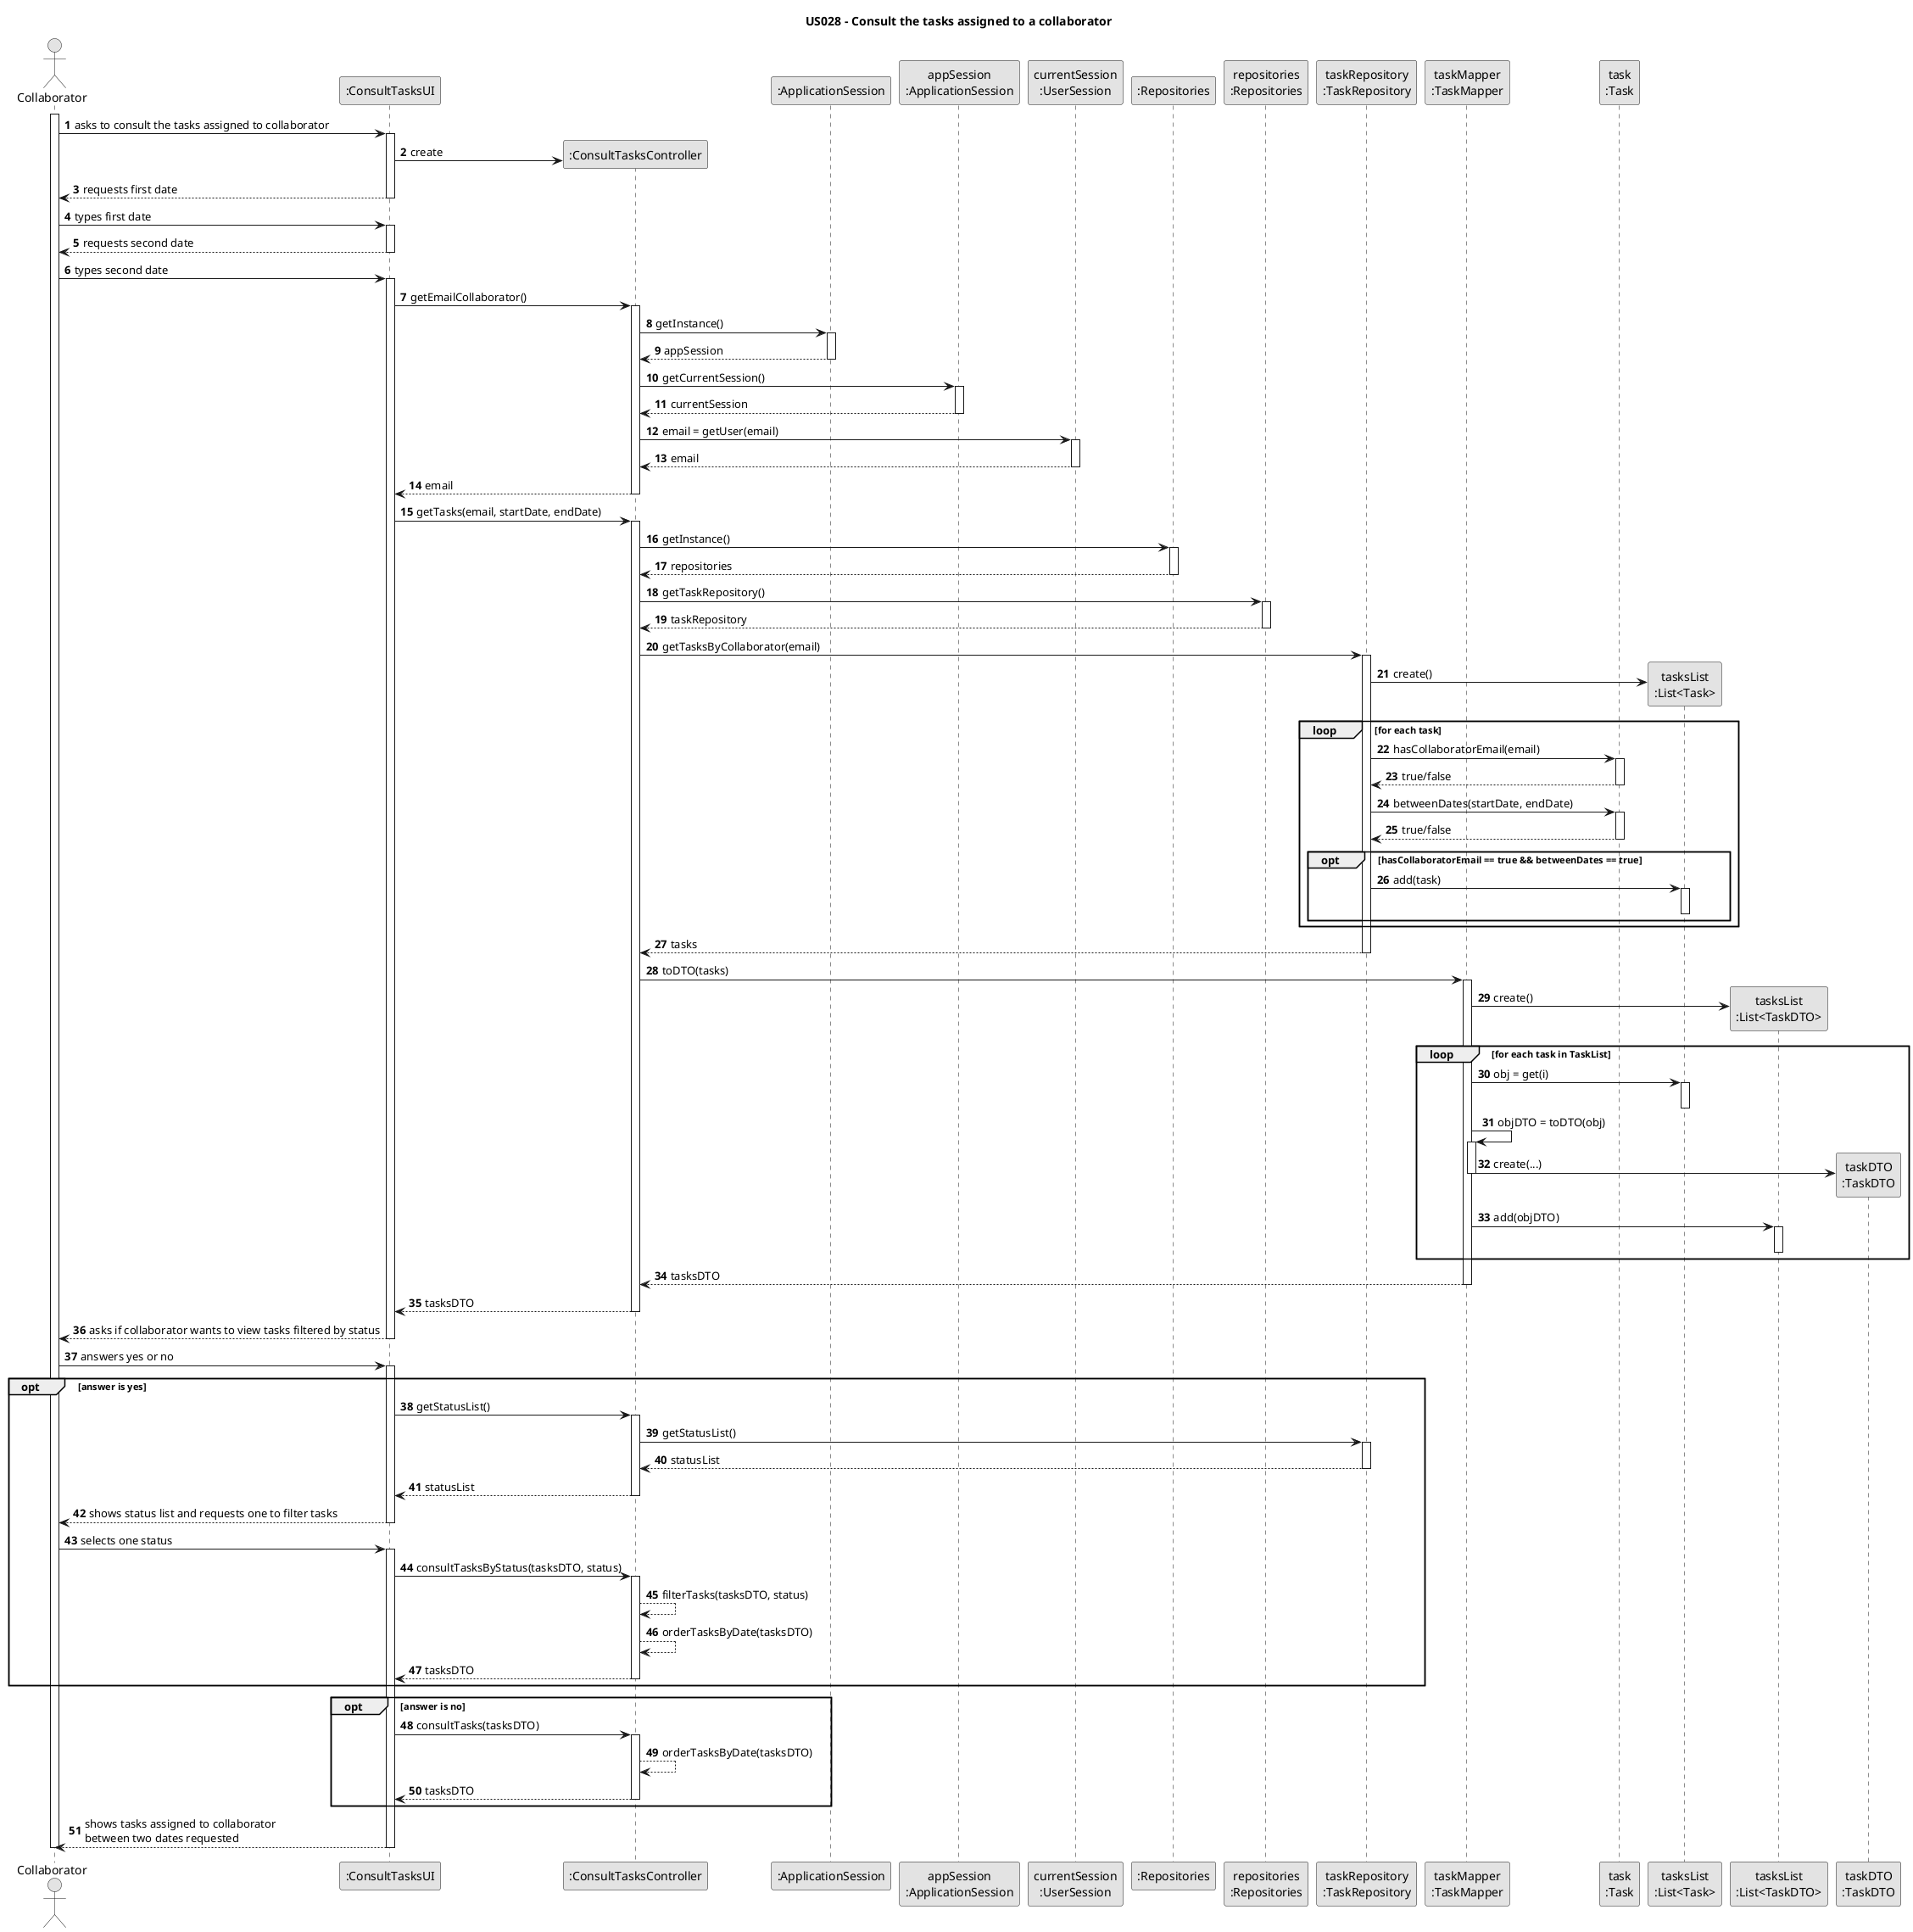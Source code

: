 @startuml
skinparam monochrome true
skinparam packageStyle rectangle
skinparam shadowing false

title US028 - Consult the tasks assigned to a collaborator

autonumber

actor "Collaborator" as Employee
participant ":ConsultTasksUI" as UI
participant ":ConsultTasksController" as CTRL
participant ":ApplicationSession" as _APP
participant "appSession\n:ApplicationSession" as APP
participant "currentSession\n:UserSession" as SESSION
participant ":Repositories" as RepositorySingleton
participant "repositories\n:Repositories" as PLAT
participant "taskRepository\n:TaskRepository" as TaskRepository
participant "taskMapper\n:TaskMapper" as TaskMapper
participant "task\n:Task" as Task
participant "tasksList\n:List<Task>" as TasksList
participant "tasksList\n:List<TaskDTO>" as TasksListDTO
participant "taskDTO\n:TaskDTO" as TaskDTO

activate Employee

    Employee -> UI : asks to consult the tasks assigned to collaborator
    activate UI

    UI -> CTRL** : create

    UI --> Employee : requests first date
    deactivate UI

    Employee -> UI : types first date
    activate UI

    UI --> Employee : requests second date
    deactivate UI

    Employee -> UI : types second date
    activate UI

    UI -> CTRL : getEmailCollaborator()
    activate CTRL

    CTRL -> _APP : getInstance()
    activate _APP

    _APP --> CTRL : appSession
    deactivate _APP

    CTRL -> APP : getCurrentSession()
    activate APP

    APP --> CTRL : currentSession
    deactivate APP

    CTRL -> SESSION : email = getUser(email)
    activate SESSION

    SESSION --> CTRL : email
    deactivate SESSION

    CTRL --> UI : email
    deactivate CTRL

    UI -> CTRL : getTasks(email, startDate, endDate)
    activate CTRL

        CTRL -> RepositorySingleton : getInstance()
        activate RepositorySingleton

        RepositorySingleton --> CTRL: repositories
        deactivate RepositorySingleton

        CTRL -> PLAT : getTaskRepository()
        activate PLAT

        PLAT --> CTRL: taskRepository
        deactivate PLAT

        CTRL -> TaskRepository : getTasksByCollaborator(email)
        activate TaskRepository

        TaskRepository -> TasksList ** : create()
        loop for each task
        TaskRepository -> Task : hasCollaboratorEmail(email)
        activate Task

        Task --> TaskRepository : true/false
        deactivate Task

        TaskRepository -> Task : betweenDates(startDate, endDate)
        activate Task

        Task --> TaskRepository : true/false
        deactivate Task

        opt hasCollaboratorEmail == true && betweenDates == true
            TaskRepository -> TasksList : add(task)
            activate TasksList
            deactivate TasksList
        end opt

        end loop

        TaskRepository --> CTRL : tasks
        deactivate TaskRepository

        CTRL -> TaskMapper : toDTO(tasks)
        activate TaskMapper

        TaskMapper -> TasksListDTO ** : create()
        loop for each task in TaskList
        TaskMapper -> TasksList : obj = get(i)
        activate TasksList
        deactivate TasksList

        TaskMapper -> TaskMapper : objDTO = toDTO(obj)
        activate TaskMapper

        TaskMapper -> TaskDTO ** : create(...)
        deactivate TaskMapper

        TaskMapper -> TasksListDTO : add(objDTO)
        activate TasksListDTO
        deactivate TasksListDTO

        end loop

        TaskMapper --> CTRL : tasksDTO
        deactivate TaskMapper

    CTRL --> UI : tasksDTO
    deactivate CTRL

    UI --> Employee : asks if collaborator wants to view tasks filtered by status
    deactivate UI

    Employee -> UI : answers yes or no
    activate UI

    opt answer is yes
        UI -> CTRL : getStatusList()
        activate CTRL

        CTRL -> TaskRepository : getStatusList()
        activate TaskRepository

        TaskRepository --> CTRL : statusList
        deactivate TaskRepository

        CTRL --> UI : statusList
        deactivate CTRL

        UI --> Employee : shows status list and requests one to filter tasks
        deactivate UI

        Employee -> UI : selects one status
        activate UI

        UI -> CTRL : consultTasksByStatus(tasksDTO, status)
        activate CTRL

        CTRL --> CTRL : filterTasks(tasksDTO, status)
        CTRL --> CTRL : orderTasksByDate(tasksDTO)

        CTRL --> UI : tasksDTO
        deactivate CTRL
    end opt

    opt answer is no
        UI -> CTRL : consultTasks(tasksDTO)
        activate CTRL

        CTRL --> CTRL : orderTasksByDate(tasksDTO)

        CTRL --> UI : tasksDTO
        deactivate CTRL
    end opt

    UI --> Employee : shows tasks assigned to collaborator \nbetween two dates requested
    deactivate UI

deactivate Employee
@enduml